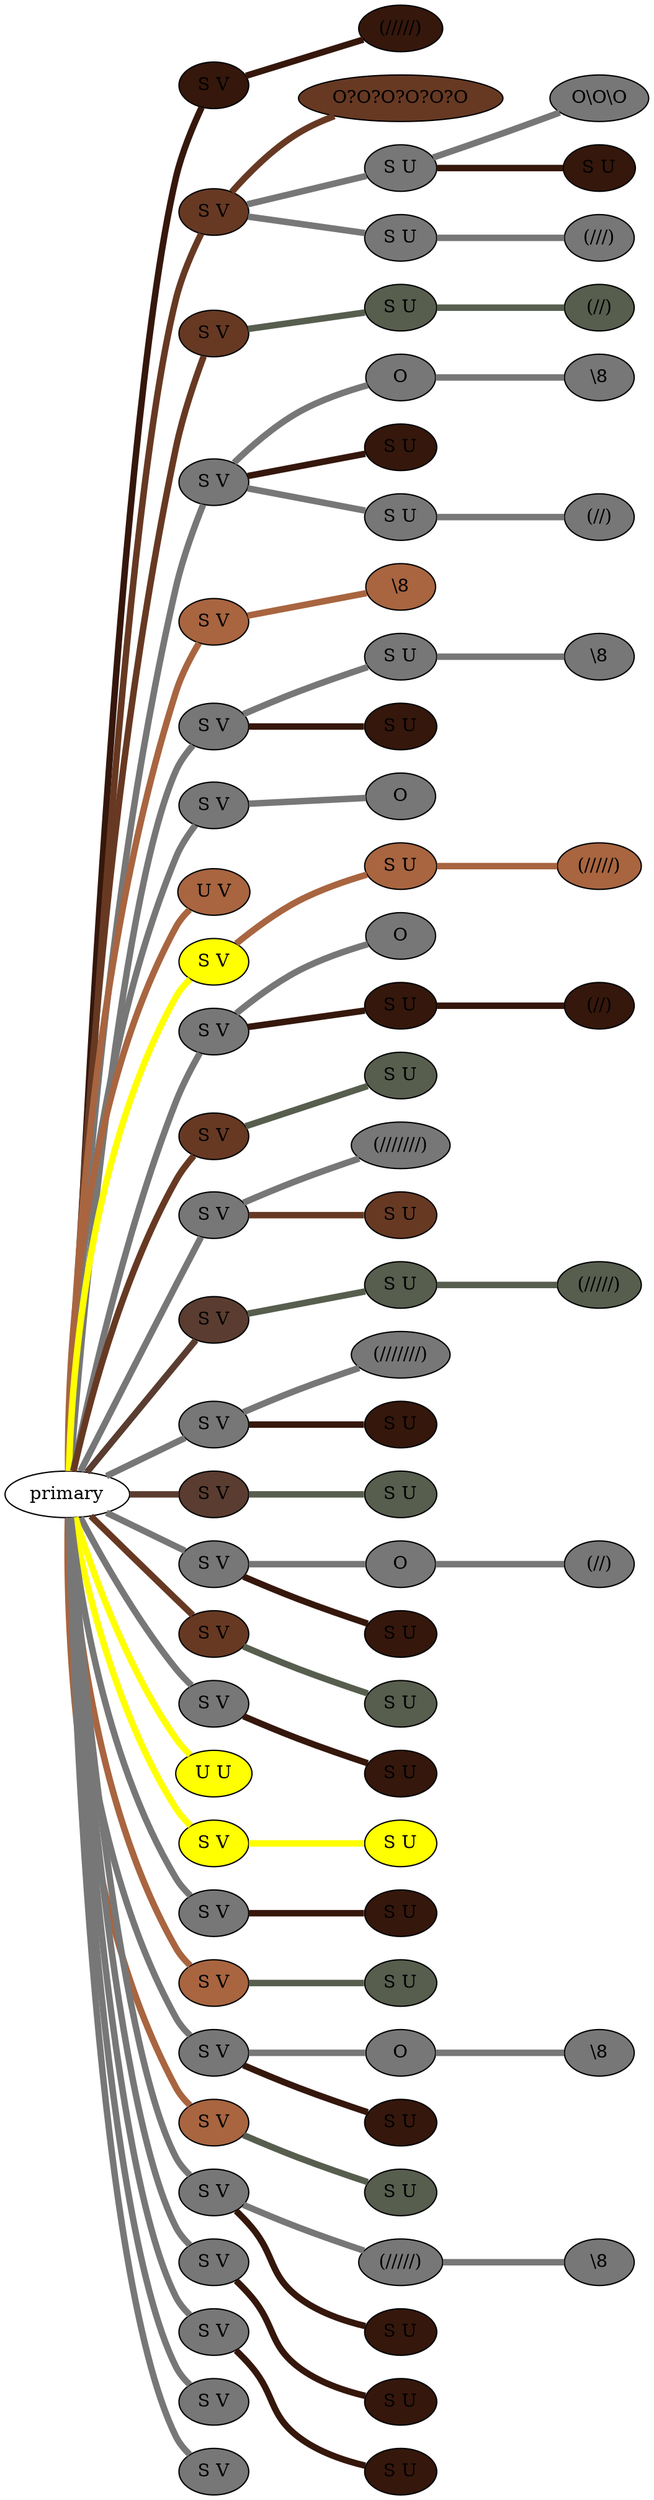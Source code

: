 graph {
 graph [rankdir=LR]
"primary" -- "1" [penwidth=5,color="#35170C"]
"1" [label="S V", style=filled, fillcolor="#35170C"]
"1" -- "1:0" [penwidth=5,color="#35170C"]
"1:0" [label="(/////)", style=filled, fillcolor="#35170C"]
"primary" -- "2" [penwidth=5,color="#673923"]
"2" [label="S V", style=filled, fillcolor="#673923"]
"2" -- "2:0" [penwidth=5,color="#673923"]
"2:0" [label="O?O?O?O?O?O", style=filled, fillcolor="#673923"]
"2" -- "2s1" [penwidth=5,color="#777777"]
"2s1" [label="S U", style=filled, fillcolor="#777777"]
"2s1" -- "2s1:0" [penwidth=5,color="#777777"]
"2s1:0" [label="O\\O\\O", style=filled, fillcolor="#777777"]
"2s1" -- "2s1s1" [penwidth=5,color="#35170C"]
"2s1s1" [label="S U", style=filled, fillcolor="#35170C"]
"2" -- "2s2" [penwidth=5,color="#777777"]
"2s2" [label="S U", style=filled, fillcolor="#777777"]
"2s2" -- "2s2:0" [penwidth=5,color="#777777"]
"2s2:0" [label="(///)", style=filled, fillcolor="#777777"]
"primary" -- "3" [penwidth=5,color="#673923"]
"3" [label="S V", style=filled, fillcolor="#673923"]
"3" -- "3s1" [penwidth=5,color="#575E4E"]
"3s1" [label="S U", style=filled, fillcolor="#575E4E"]
"3s1" -- "3s1:0" [penwidth=5,color="#575E4E"]
"3s1:0" [label="(//)", style=filled, fillcolor="#575E4E"]
"primary" -- "4" [penwidth=5,color="#777777"]
"4" [label="S V", style=filled, fillcolor="#777777"]
"4" -- "4:0" [penwidth=5,color="#777777"]
"4:0" [label="O", style=filled, fillcolor="#777777"]
"4:0" -- "4:1" [penwidth=5,color="#777777"]
"4:1" [label="\\8", style=filled, fillcolor="#777777"]
"4" -- "4s1" [penwidth=5,color="#35170C"]
"4s1" [label="S U", style=filled, fillcolor="#35170C"]
"4" -- "4s2" [penwidth=5,color="#777777"]
"4s2" [label="S U", style=filled, fillcolor="#777777"]
"4s2" -- "4s2:0" [penwidth=5,color="#777777"]
"4s2:0" [label="(//)", style=filled, fillcolor="#777777"]
"primary" -- "5" [penwidth=5,color="#A86540"]
"5" [label="S V", style=filled, fillcolor="#A86540"]
"5" -- "5:0" [penwidth=5,color="#A86540"]
"5:0" [label="\\8", style=filled, fillcolor="#A86540"]
"primary" -- "6" [penwidth=5,color="#777777"]
"6" [label="S V", style=filled, fillcolor="#777777"]
"6" -- "6s1" [penwidth=5,color="#777777"]
"6s1" [label="S U", style=filled, fillcolor="#777777"]
"6s1" -- "6s1:0" [penwidth=5,color="#777777"]
"6s1:0" [label="\\8", style=filled, fillcolor="#777777"]
"6" -- "6s2" [penwidth=5,color="#35170C"]
"6s2" [label="S U", style=filled, fillcolor="#35170C"]
"primary" -- "7" [penwidth=5,color="#777777"]
"7" [label="S V", style=filled, fillcolor="#777777"]
"7" -- "7:0" [penwidth=5,color="#777777"]
"7:0" [label="O", style=filled, fillcolor="#777777"]
"primary" -- "M1" [penwidth=5,color="#A86540"]
"M1" [label="U V", style=filled, fillcolor="#A86540"]
"primary" -- "8" [penwidth=5,color=yellow]
"8" [label="S V", style=filled, fillcolor=yellow]
"8" -- "8s1" [penwidth=5,color="#A86540"]
"8s1" [label="S U", style=filled, fillcolor="#A86540"]
"8s1" -- "8s1:0" [penwidth=5,color="#A86540"]
"8s1:0" [label="(/////)", style=filled, fillcolor="#A86540"]
"primary" -- "9" [penwidth=5,color="#777777"]
"9" [label="S V", style=filled, fillcolor="#777777"]
"9" -- "9:0" [penwidth=5,color="#777777"]
"9:0" [label="O", style=filled, fillcolor="#777777"]
"9" -- "9s1" [penwidth=5,color="#35170C"]
"9s1" [label="S U", style=filled, fillcolor="#35170C"]
"9s1" -- "9s1:0" [penwidth=5,color="#35170C"]
"9s1:0" [label="(//)", style=filled, fillcolor="#35170C"]
"primary" -- "10" [penwidth=5,color="#673923"]
"10" [label="S V", style=filled, fillcolor="#673923"]
"10" -- "10s1" [penwidth=5,color="#575E4E"]
"10s1" [label="S U", style=filled, fillcolor="#575E4E"]
"primary" -- "11" [penwidth=5,color="#777777"]
"11" [label="S V", style=filled, fillcolor="#777777"]
"11" -- "11:0" [penwidth=5,color="#777777"]
"11:0" [label="(///////)", style=filled, fillcolor="#777777"]
"11" -- "11s1" [penwidth=5,color="#673923"]
"11s1" [label="S U", style=filled, fillcolor="#673923"]
"primary" -- "12" [penwidth=5,color="#5A3D30"]
"12" [label="S V", style=filled, fillcolor="#5A3D30"]
"12" -- "12s1" [penwidth=5,color="#575E4E"]
"12s1" [label="S U", style=filled, fillcolor="#575E4E"]
"12s1" -- "12s1:0" [penwidth=5,color="#575E4E"]
"12s1:0" [label="(/////)", style=filled, fillcolor="#575E4E"]
"primary" -- "13" [penwidth=5,color="#777777"]
"13" [label="S V", style=filled, fillcolor="#777777"]
"13" -- "13:0" [penwidth=5,color="#777777"]
"13:0" [label="(///////)", style=filled, fillcolor="#777777"]
"13" -- "13s1" [penwidth=5,color="#35170C"]
"13s1" [label="S U", style=filled, fillcolor="#35170C"]
"primary" -- "14" [penwidth=5,color="#5A3D30"]
"14" [label="S V", style=filled, fillcolor="#5A3D30"]
"14" -- "14s1" [penwidth=5,color="#575E4E"]
"14s1" [label="S U", style=filled, fillcolor="#575E4E"]
"primary" -- "15" [penwidth=5,color="#777777"]
"15" [label="S V", style=filled, fillcolor="#777777"]
"15" -- "15:0" [penwidth=5,color="#777777"]
"15:0" [label="O", style=filled, fillcolor="#777777"]
"15:0" -- "15:1" [penwidth=5,color="#777777"]
"15:1" [label="(//)", style=filled, fillcolor="#777777"]
"15" -- "15s1" [penwidth=5,color="#35170C"]
"15s1" [label="S U", style=filled, fillcolor="#35170C"]
"primary" -- "16" [penwidth=5,color="#673923"]
"16" [label="S V", style=filled, fillcolor="#673923"]
"16" -- "16s1" [penwidth=5,color="#575E4E"]
"16s1" [label="S U", style=filled, fillcolor="#575E4E"]
"primary" -- "17" [penwidth=5,color="#777777"]
"17" [label="S V", style=filled, fillcolor="#777777"]
"17" -- "17s1" [penwidth=5,color="#35170C"]
"17s1" [label="S U", style=filled, fillcolor="#35170C"]
"primary" -- "M2" [penwidth=5,color=yellow]
"M2" [label="U U", style=filled, fillcolor=yellow]
"primary" -- "18" [penwidth=5,color=yellow]
"18" [label="S V", style=filled, fillcolor=yellow]
"18" -- "18s1" [penwidth=5,color=yellow]
"18s1" [label="S U", style=filled, fillcolor=yellow]
"primary" -- "19" [penwidth=5,color="#777777"]
"19" [label="S V", style=filled, fillcolor="#777777"]
"19" -- "19s1" [penwidth=5,color="#35170C"]
"19s1" [label="S U", style=filled, fillcolor="#35170C"]
"primary" -- "20" [penwidth=5,color="#A86540"]
"20" [label="S V", style=filled, fillcolor="#A86540"]
"20" -- "20s1" [penwidth=5,color="#575E4E"]
"20s1" [label="S U", style=filled, fillcolor="#575E4E"]
"primary" -- "21" [penwidth=5,color="#777777"]
"21" [label="S V", style=filled, fillcolor="#777777"]
"21" -- "21:0" [penwidth=5,color="#777777"]
"21:0" [label="O", style=filled, fillcolor="#777777"]
"21:0" -- "21:1" [penwidth=5,color="#777777"]
"21:1" [label="\\8", style=filled, fillcolor="#777777"]
"21" -- "21s1" [penwidth=5,color="#35170C"]
"21s1" [label="S U", style=filled, fillcolor="#35170C"]
"primary" -- "22" [penwidth=5,color="#A86540"]
"22" [label="S V", style=filled, fillcolor="#A86540"]
"22" -- "22s1" [penwidth=5,color="#575E4E"]
"22s1" [label="S U", style=filled, fillcolor="#575E4E"]
"primary" -- "23" [penwidth=5,color="#777777"]
"23" [label="S V", style=filled, fillcolor="#777777"]
"23" -- "23:0" [penwidth=5,color="#777777"]
"23:0" [label="(/////)", style=filled, fillcolor="#777777"]
"23:0" -- "23:1" [penwidth=5,color="#777777"]
"23:1" [label="\\8", style=filled, fillcolor="#777777"]
"23" -- "23s1" [penwidth=5,color="#35170C"]
"23s1" [label="S U", style=filled, fillcolor="#35170C"]
"primary" -- "24" [penwidth=5,color="#777777"]
"24" [label="S V", style=filled, fillcolor="#777777"]
"24" -- "24s1" [penwidth=5,color="#35170C"]
"24s1" [label="S U", style=filled, fillcolor="#35170C"]
"primary" -- "25" [penwidth=5,color="#777777"]
"25" [label="S V", style=filled, fillcolor="#777777"]
"25" -- "25s1" [penwidth=5,color="#35170C"]
"25s1" [label="S U", style=filled, fillcolor="#35170C"]
"primary" -- "26" [penwidth=5,color="#777777"]
"26" [label="S V", style=filled, fillcolor="#777777"]
"primary" -- "27" [penwidth=5,color="#777777"]
"27" [label="S V", style=filled, fillcolor="#777777"]
}
